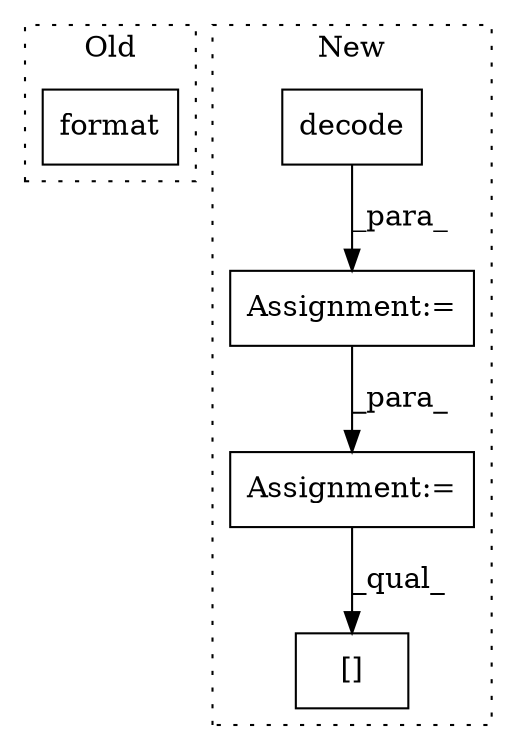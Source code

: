 digraph G {
subgraph cluster0 {
1 [label="format" a="32" s="17089,17175" l="7,1" shape="box"];
label = "Old";
style="dotted";
}
subgraph cluster1 {
2 [label="decode" a="32" s="16059" l="8" shape="box"];
3 [label="[]" a="2" s="17215,17225" l="9,1" shape="box"];
4 [label="Assignment:=" a="7" s="17126" l="1" shape="box"];
5 [label="Assignment:=" a="7" s="16053" l="1" shape="box"];
label = "New";
style="dotted";
}
2 -> 5 [label="_para_"];
4 -> 3 [label="_qual_"];
5 -> 4 [label="_para_"];
}